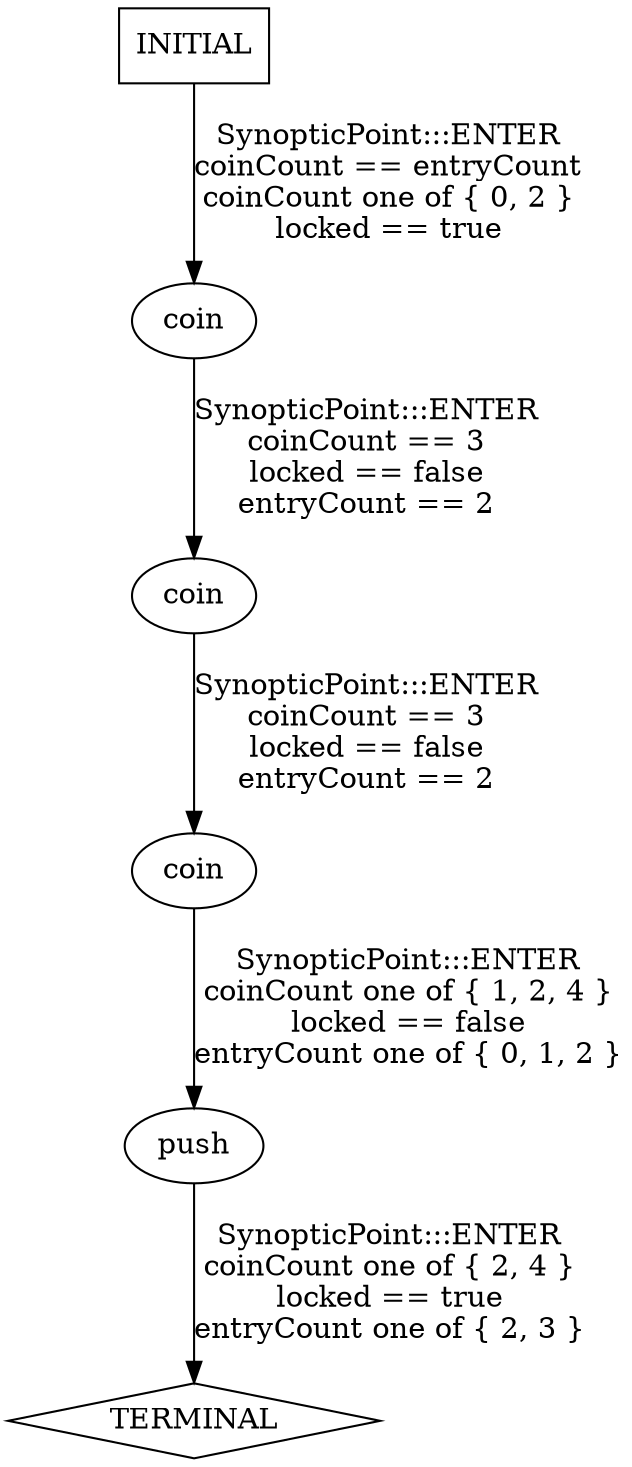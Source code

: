 digraph G {
  0 [label="coin"];
  1 [label="coin"];
  2 [label="coin"];
  3 [label="push"];
  4 [label="TERMINAL",shape=diamond];
  5 [label="INITIAL",shape=box];
0->1 [label="SynopticPoint:::ENTER\ncoinCount == 3\nlocked == false\nentryCount == 2\n"];
1->2 [label="SynopticPoint:::ENTER\ncoinCount == 3\nlocked == false\nentryCount == 2\n"];
2->3 [label="SynopticPoint:::ENTER\ncoinCount one of { 1, 2, 4 }\nlocked == false\nentryCount one of { 0, 1, 2 }\n"];
3->4 [label="SynopticPoint:::ENTER\ncoinCount one of { 2, 4 }\nlocked == true\nentryCount one of { 2, 3 }\n"];
5->0 [label="SynopticPoint:::ENTER\ncoinCount == entryCount\ncoinCount one of { 0, 2 }\nlocked == true\n"];
}
